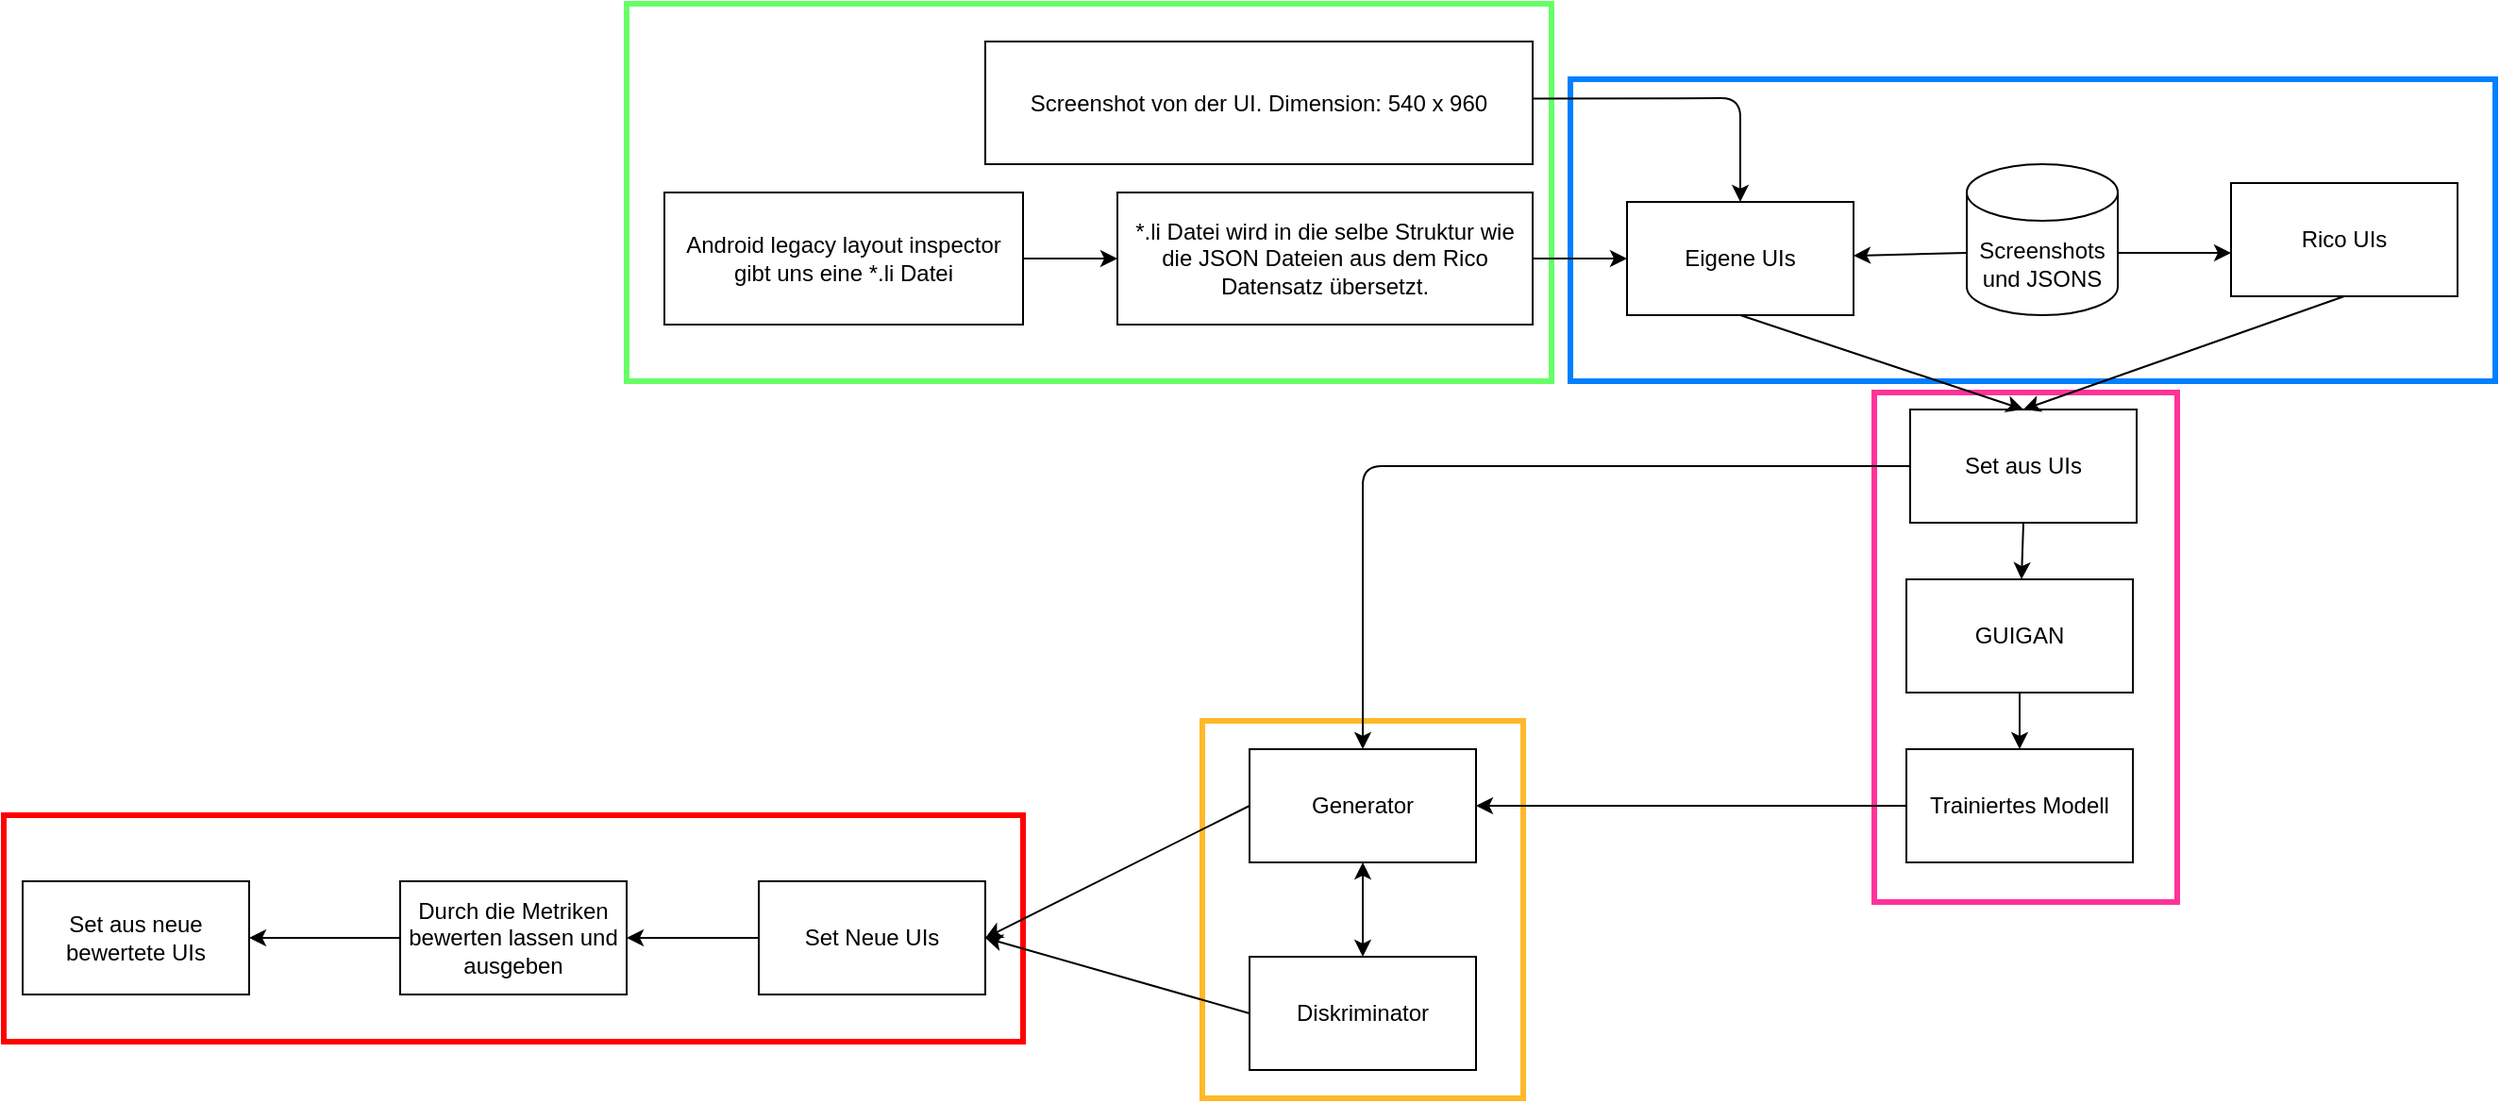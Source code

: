 <mxfile version="14.9.6" type="device"><diagram id="SLkUrHYzelND3RXN5X36" name="Seite-1"><mxGraphModel dx="3552" dy="1228" grid="1" gridSize="10" guides="1" tooltips="1" connect="1" arrows="1" fold="1" page="1" pageScale="1" pageWidth="827" pageHeight="1169" math="0" shadow="0"><root><mxCell id="0"/><mxCell id="1" parent="0"/><mxCell id="c3GG_OpCVYdGbxiQGdWn-2" value="" style="rounded=0;whiteSpace=wrap;html=1;fillColor=none;shadow=0;strokeWidth=3;strokeColor=#66FF66;" vertex="1" parent="1"><mxGeometry x="-390" y="190" width="490" height="200" as="geometry"/></mxCell><mxCell id="c3GG_OpCVYdGbxiQGdWn-1" value="" style="rounded=0;whiteSpace=wrap;html=1;fillColor=none;strokeColor=#007FFF;shadow=0;strokeWidth=3;" vertex="1" parent="1"><mxGeometry x="110" y="230" width="490" height="160" as="geometry"/></mxCell><mxCell id="c3GG_OpCVYdGbxiQGdWn-3" value="" style="rounded=0;whiteSpace=wrap;html=1;fillColor=none;shadow=0;strokeWidth=3;rotation=90;strokeColor=#FF3399;" vertex="1" parent="1"><mxGeometry x="216.25" y="450.75" width="270" height="160.5" as="geometry"/></mxCell><mxCell id="c3GG_OpCVYdGbxiQGdWn-6" value="" style="rounded=0;whiteSpace=wrap;html=1;fillColor=none;shadow=0;strokeWidth=3;strokeColor=#FF0000;" vertex="1" parent="1"><mxGeometry x="-720" y="620" width="540" height="120" as="geometry"/></mxCell><mxCell id="c3GG_OpCVYdGbxiQGdWn-5" value="" style="rounded=0;whiteSpace=wrap;html=1;fillColor=none;shadow=0;strokeWidth=3;strokeColor=#FFB829;" vertex="1" parent="1"><mxGeometry x="-85" y="570" width="170" height="200" as="geometry"/></mxCell><mxCell id="M7hr2kdDWWCvBsAuemvK-1" value="Set aus UIs" style="rounded=0;whiteSpace=wrap;html=1;" parent="1" vertex="1"><mxGeometry x="290" y="405" width="120" height="60" as="geometry"/></mxCell><mxCell id="M7hr2kdDWWCvBsAuemvK-2" value="Eigene UIs" style="rounded=0;whiteSpace=wrap;html=1;" parent="1" vertex="1"><mxGeometry x="140" y="295" width="120" height="60" as="geometry"/></mxCell><mxCell id="M7hr2kdDWWCvBsAuemvK-3" value="Rico UIs" style="rounded=0;whiteSpace=wrap;html=1;" parent="1" vertex="1"><mxGeometry x="460" y="285" width="120" height="60" as="geometry"/></mxCell><mxCell id="M7hr2kdDWWCvBsAuemvK-4" value="" style="endArrow=classic;html=1;exitX=0.5;exitY=1;exitDx=0;exitDy=0;entryX=0.5;entryY=0;entryDx=0;entryDy=0;" parent="1" source="M7hr2kdDWWCvBsAuemvK-2" target="M7hr2kdDWWCvBsAuemvK-1" edge="1"><mxGeometry width="50" height="50" relative="1" as="geometry"><mxPoint x="530" y="685" as="sourcePoint"/><mxPoint x="580" y="635" as="targetPoint"/></mxGeometry></mxCell><mxCell id="M7hr2kdDWWCvBsAuemvK-5" value="" style="endArrow=classic;html=1;exitX=0.5;exitY=1;exitDx=0;exitDy=0;entryX=0.5;entryY=0;entryDx=0;entryDy=0;" parent="1" source="M7hr2kdDWWCvBsAuemvK-3" target="M7hr2kdDWWCvBsAuemvK-1" edge="1"><mxGeometry width="50" height="50" relative="1" as="geometry"><mxPoint x="530" y="685" as="sourcePoint"/><mxPoint x="580" y="635" as="targetPoint"/></mxGeometry></mxCell><mxCell id="M7hr2kdDWWCvBsAuemvK-6" value="GUIGAN" style="rounded=0;whiteSpace=wrap;html=1;" parent="1" vertex="1"><mxGeometry x="288" y="495" width="120" height="60" as="geometry"/></mxCell><mxCell id="M7hr2kdDWWCvBsAuemvK-7" value="" style="endArrow=classic;html=1;exitX=0.5;exitY=1;exitDx=0;exitDy=0;" parent="1" source="M7hr2kdDWWCvBsAuemvK-1" target="M7hr2kdDWWCvBsAuemvK-6" edge="1"><mxGeometry width="50" height="50" relative="1" as="geometry"><mxPoint x="530" y="685" as="sourcePoint"/><mxPoint x="580" y="635" as="targetPoint"/></mxGeometry></mxCell><mxCell id="M7hr2kdDWWCvBsAuemvK-12" value="Screenshots und JSONS" style="shape=cylinder3;whiteSpace=wrap;html=1;boundedLbl=1;backgroundOutline=1;size=15;" parent="1" vertex="1"><mxGeometry x="320" y="275" width="80" height="80" as="geometry"/></mxCell><mxCell id="M7hr2kdDWWCvBsAuemvK-13" value="" style="endArrow=classic;html=1;exitX=0;exitY=0.588;exitDx=0;exitDy=0;exitPerimeter=0;" parent="1" source="M7hr2kdDWWCvBsAuemvK-12" target="M7hr2kdDWWCvBsAuemvK-2" edge="1"><mxGeometry width="50" height="50" relative="1" as="geometry"><mxPoint x="490" y="365" as="sourcePoint"/><mxPoint x="540" y="315" as="targetPoint"/></mxGeometry></mxCell><mxCell id="M7hr2kdDWWCvBsAuemvK-14" value="" style="endArrow=classic;html=1;exitX=1;exitY=0.588;exitDx=0;exitDy=0;exitPerimeter=0;" parent="1" source="M7hr2kdDWWCvBsAuemvK-12" edge="1"><mxGeometry width="50" height="50" relative="1" as="geometry"><mxPoint x="490" y="365" as="sourcePoint"/><mxPoint x="460" y="322" as="targetPoint"/></mxGeometry></mxCell><mxCell id="M7hr2kdDWWCvBsAuemvK-15" value="Android legacy layout inspector&lt;br&gt;gibt uns eine *.li Datei" style="rounded=0;whiteSpace=wrap;html=1;" parent="1" vertex="1"><mxGeometry x="-370" y="290" width="190" height="70" as="geometry"/></mxCell><mxCell id="M7hr2kdDWWCvBsAuemvK-16" value="*.li Datei wird in die selbe Struktur wie die JSON Dateien aus dem Rico Datensatz übersetzt." style="rounded=0;whiteSpace=wrap;html=1;" parent="1" vertex="1"><mxGeometry x="-130" y="290" width="220" height="70" as="geometry"/></mxCell><mxCell id="M7hr2kdDWWCvBsAuemvK-18" value="" style="endArrow=classic;html=1;exitX=1;exitY=0.5;exitDx=0;exitDy=0;entryX=0;entryY=0.5;entryDx=0;entryDy=0;" parent="1" source="M7hr2kdDWWCvBsAuemvK-15" target="M7hr2kdDWWCvBsAuemvK-16" edge="1"><mxGeometry width="50" height="50" relative="1" as="geometry"><mxPoint x="260" y="330" as="sourcePoint"/><mxPoint x="310" y="280" as="targetPoint"/></mxGeometry></mxCell><mxCell id="M7hr2kdDWWCvBsAuemvK-19" value="" style="endArrow=classic;html=1;exitX=1;exitY=0.5;exitDx=0;exitDy=0;entryX=0;entryY=0.5;entryDx=0;entryDy=0;" parent="1" source="M7hr2kdDWWCvBsAuemvK-16" target="M7hr2kdDWWCvBsAuemvK-2" edge="1"><mxGeometry width="50" height="50" relative="1" as="geometry"><mxPoint x="260" y="330" as="sourcePoint"/><mxPoint x="310" y="280" as="targetPoint"/></mxGeometry></mxCell><mxCell id="M7hr2kdDWWCvBsAuemvK-20" value="Screenshot von der UI. Dimension: 540 x 960" style="rounded=0;whiteSpace=wrap;html=1;" parent="1" vertex="1"><mxGeometry x="-200" y="210" width="290" height="65" as="geometry"/></mxCell><mxCell id="M7hr2kdDWWCvBsAuemvK-21" value="" style="endArrow=classic;html=1;exitX=1;exitY=0.465;exitDx=0;exitDy=0;entryX=0.5;entryY=0;entryDx=0;entryDy=0;exitPerimeter=0;" parent="1" source="M7hr2kdDWWCvBsAuemvK-20" target="M7hr2kdDWWCvBsAuemvK-2" edge="1"><mxGeometry width="50" height="50" relative="1" as="geometry"><mxPoint x="140" y="330" as="sourcePoint"/><mxPoint x="190" y="280" as="targetPoint"/><Array as="points"><mxPoint x="200" y="240"/></Array></mxGeometry></mxCell><mxCell id="M7hr2kdDWWCvBsAuemvK-22" value="Trainiertes Modell" style="rounded=0;whiteSpace=wrap;html=1;" parent="1" vertex="1"><mxGeometry x="288" y="585" width="120" height="60" as="geometry"/></mxCell><mxCell id="M7hr2kdDWWCvBsAuemvK-23" value="" style="endArrow=classic;html=1;exitX=0.5;exitY=1;exitDx=0;exitDy=0;entryX=0.5;entryY=0;entryDx=0;entryDy=0;" parent="1" source="M7hr2kdDWWCvBsAuemvK-6" target="M7hr2kdDWWCvBsAuemvK-22" edge="1"><mxGeometry width="50" height="50" relative="1" as="geometry"><mxPoint x="228" y="475" as="sourcePoint"/><mxPoint x="348" y="615" as="targetPoint"/></mxGeometry></mxCell><mxCell id="M7hr2kdDWWCvBsAuemvK-27" value="Generator" style="rounded=0;whiteSpace=wrap;html=1;" parent="1" vertex="1"><mxGeometry x="-60" y="585" width="120" height="60" as="geometry"/></mxCell><mxCell id="M7hr2kdDWWCvBsAuemvK-31" value="Diskriminator" style="rounded=0;whiteSpace=wrap;html=1;" parent="1" vertex="1"><mxGeometry x="-60" y="695" width="120" height="60" as="geometry"/></mxCell><mxCell id="M7hr2kdDWWCvBsAuemvK-32" value="" style="endArrow=classic;html=1;exitX=0;exitY=0.5;exitDx=0;exitDy=0;entryX=1;entryY=0.5;entryDx=0;entryDy=0;" parent="1" source="M7hr2kdDWWCvBsAuemvK-27" target="M7hr2kdDWWCvBsAuemvK-33" edge="1"><mxGeometry width="50" height="50" relative="1" as="geometry"><mxPoint x="-60" y="625" as="sourcePoint"/><mxPoint x="-210" y="655" as="targetPoint"/></mxGeometry></mxCell><mxCell id="M7hr2kdDWWCvBsAuemvK-33" value="Set Neue UIs" style="rounded=0;whiteSpace=wrap;html=1;" parent="1" vertex="1"><mxGeometry x="-320" y="655" width="120" height="60" as="geometry"/></mxCell><mxCell id="M7hr2kdDWWCvBsAuemvK-34" value="" style="endArrow=classic;html=1;exitX=0;exitY=0.5;exitDx=0;exitDy=0;entryX=1;entryY=0.5;entryDx=0;entryDy=0;" parent="1" source="M7hr2kdDWWCvBsAuemvK-31" target="M7hr2kdDWWCvBsAuemvK-33" edge="1"><mxGeometry width="50" height="50" relative="1" as="geometry"><mxPoint x="200" y="635" as="sourcePoint"/><mxPoint x="250" y="585" as="targetPoint"/></mxGeometry></mxCell><mxCell id="M7hr2kdDWWCvBsAuemvK-36" value="" style="endArrow=classic;startArrow=classic;html=1;exitX=0.5;exitY=0;exitDx=0;exitDy=0;entryX=0.5;entryY=1;entryDx=0;entryDy=0;" parent="1" source="M7hr2kdDWWCvBsAuemvK-31" target="M7hr2kdDWWCvBsAuemvK-27" edge="1"><mxGeometry width="50" height="50" relative="1" as="geometry"><mxPoint x="70" y="735" as="sourcePoint"/><mxPoint y="655" as="targetPoint"/></mxGeometry></mxCell><mxCell id="M7hr2kdDWWCvBsAuemvK-37" value="" style="endArrow=classic;html=1;exitX=0;exitY=0.5;exitDx=0;exitDy=0;entryX=0.5;entryY=0;entryDx=0;entryDy=0;" parent="1" source="M7hr2kdDWWCvBsAuemvK-1" target="M7hr2kdDWWCvBsAuemvK-27" edge="1"><mxGeometry width="50" height="50" relative="1" as="geometry"><mxPoint x="200" y="580" as="sourcePoint"/><mxPoint y="540" as="targetPoint"/><Array as="points"><mxPoint y="435"/></Array></mxGeometry></mxCell><mxCell id="M7hr2kdDWWCvBsAuemvK-44" value="" style="endArrow=classic;html=1;exitX=0;exitY=0.5;exitDx=0;exitDy=0;entryX=1;entryY=0.5;entryDx=0;entryDy=0;" parent="1" source="M7hr2kdDWWCvBsAuemvK-33" target="M7hr2kdDWWCvBsAuemvK-45" edge="1"><mxGeometry width="50" height="50" relative="1" as="geometry"><mxPoint x="-10" y="645" as="sourcePoint"/><mxPoint x="-430" y="685" as="targetPoint"/></mxGeometry></mxCell><mxCell id="M7hr2kdDWWCvBsAuemvK-45" value="Durch die Metriken bewerten lassen und ausgeben" style="rounded=0;whiteSpace=wrap;html=1;" parent="1" vertex="1"><mxGeometry x="-510" y="655" width="120" height="60" as="geometry"/></mxCell><mxCell id="M7hr2kdDWWCvBsAuemvK-47" value="" style="endArrow=classic;html=1;exitX=0;exitY=0.5;exitDx=0;exitDy=0;entryX=1;entryY=0.5;entryDx=0;entryDy=0;" parent="1" source="M7hr2kdDWWCvBsAuemvK-22" target="M7hr2kdDWWCvBsAuemvK-27" edge="1"><mxGeometry width="50" height="50" relative="1" as="geometry"><mxPoint x="20" y="590" as="sourcePoint"/><mxPoint x="70" y="540" as="targetPoint"/></mxGeometry></mxCell><mxCell id="M7hr2kdDWWCvBsAuemvK-48" value="" style="endArrow=classic;html=1;exitX=0;exitY=0.5;exitDx=0;exitDy=0;" parent="1" source="M7hr2kdDWWCvBsAuemvK-45" edge="1"><mxGeometry width="50" height="50" relative="1" as="geometry"><mxPoint x="-210" y="520" as="sourcePoint"/><mxPoint x="-590" y="685" as="targetPoint"/></mxGeometry></mxCell><mxCell id="M7hr2kdDWWCvBsAuemvK-49" value="Set aus neue bewertete UIs" style="rounded=0;whiteSpace=wrap;html=1;" parent="1" vertex="1"><mxGeometry x="-710" y="655" width="120" height="60" as="geometry"/></mxCell></root></mxGraphModel></diagram></mxfile>